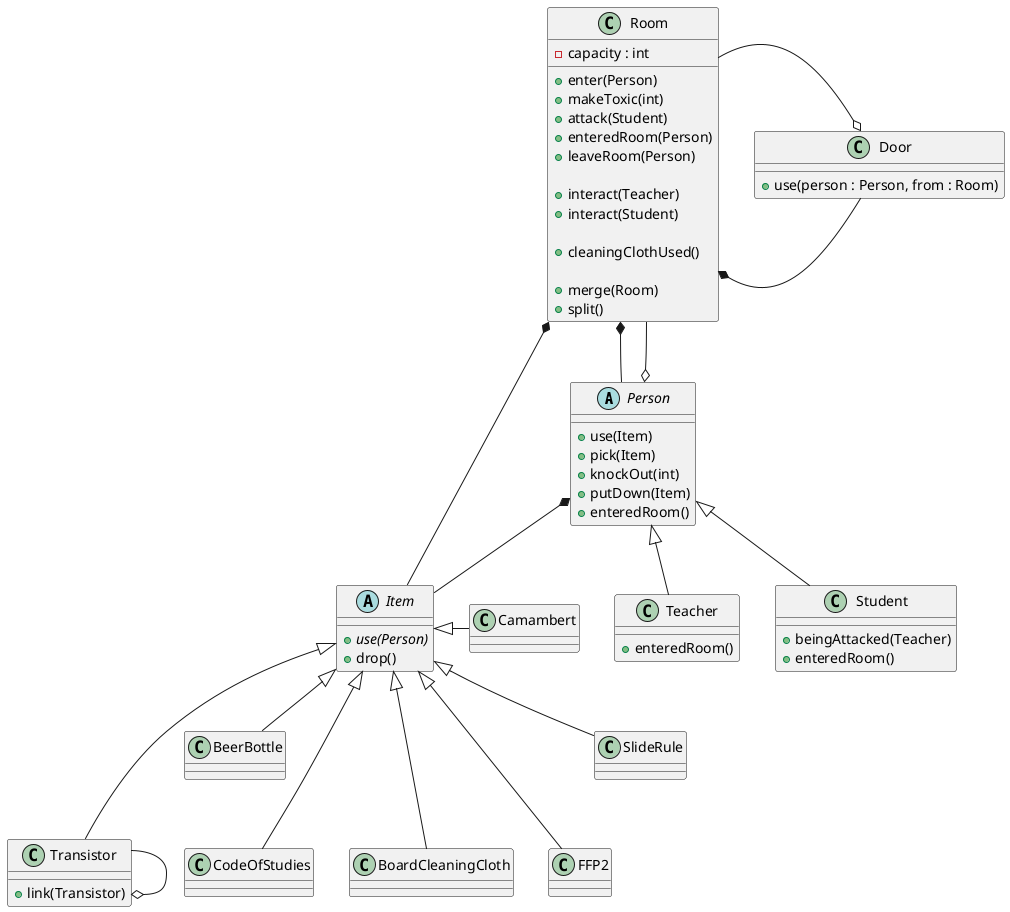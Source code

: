 @startuml static-structure
abstract class Person {
    +use(Item)
    +pick(Item)
    +knockOut(int)
    +putDown(Item)
    +enteredRoom()
}
abstract Item {
    {abstract} +use(Person)
    +drop()
}
class Room {
    -capacity : int
    +enter(Person)
    +makeToxic(int)
    +attack(Student)
    +enteredRoom(Person)
    +leaveRoom(Person)

	+interact(Teacher)
	+interact(Student)

    +cleaningClothUsed()

    +merge(Room)
    +split()
}
class Door {
    +use(person : Person, from : Room)
}
class Transistor {
	+link(Transistor)
}
class Camambert {
}
class BeerBottle {
}
class CodeOfStudies {
}
class BoardCleaningCloth {
}
class FFP2 {
}
class SlideRule {
}

class Teacher {
    +enteredRoom()
}
class Student {
    +beingAttacked(Teacher)
    +enteredRoom()
}

 Person <|-- Student
 Person <|-- Teacher
 Room *-- Person
 Room *-- Item
 Room *- Door
 Room -o Door
 Room --o Person
 Transistor --o Transistor

 Person *-- Item
 Item <|--- CodeOfStudies
 Item <|-- SlideRule
 Item <|--- Transistor
 Item <|-- BeerBottle
 Item <|--- BoardCleaningCloth
 Item <|--- FFP2
 Item <|- Camambert
'  Door <|-- Transistor
@enduml